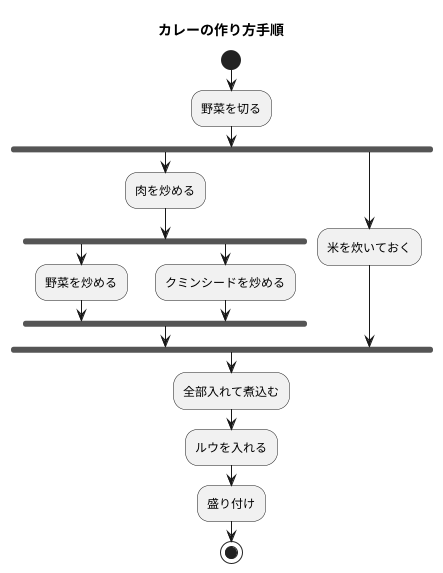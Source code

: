 @startuml
title カレーの作り方手順
start

:野菜を切る;

fork
    :肉を炒める;
fork 
        :野菜を炒める;
fork again
        :クミンシードを炒める;
end fork
fork again

    :米を炊いておく;

end fork
:全部入れて煮込む;
:ルウを入れる;
:盛り付け;
stop
@enduml